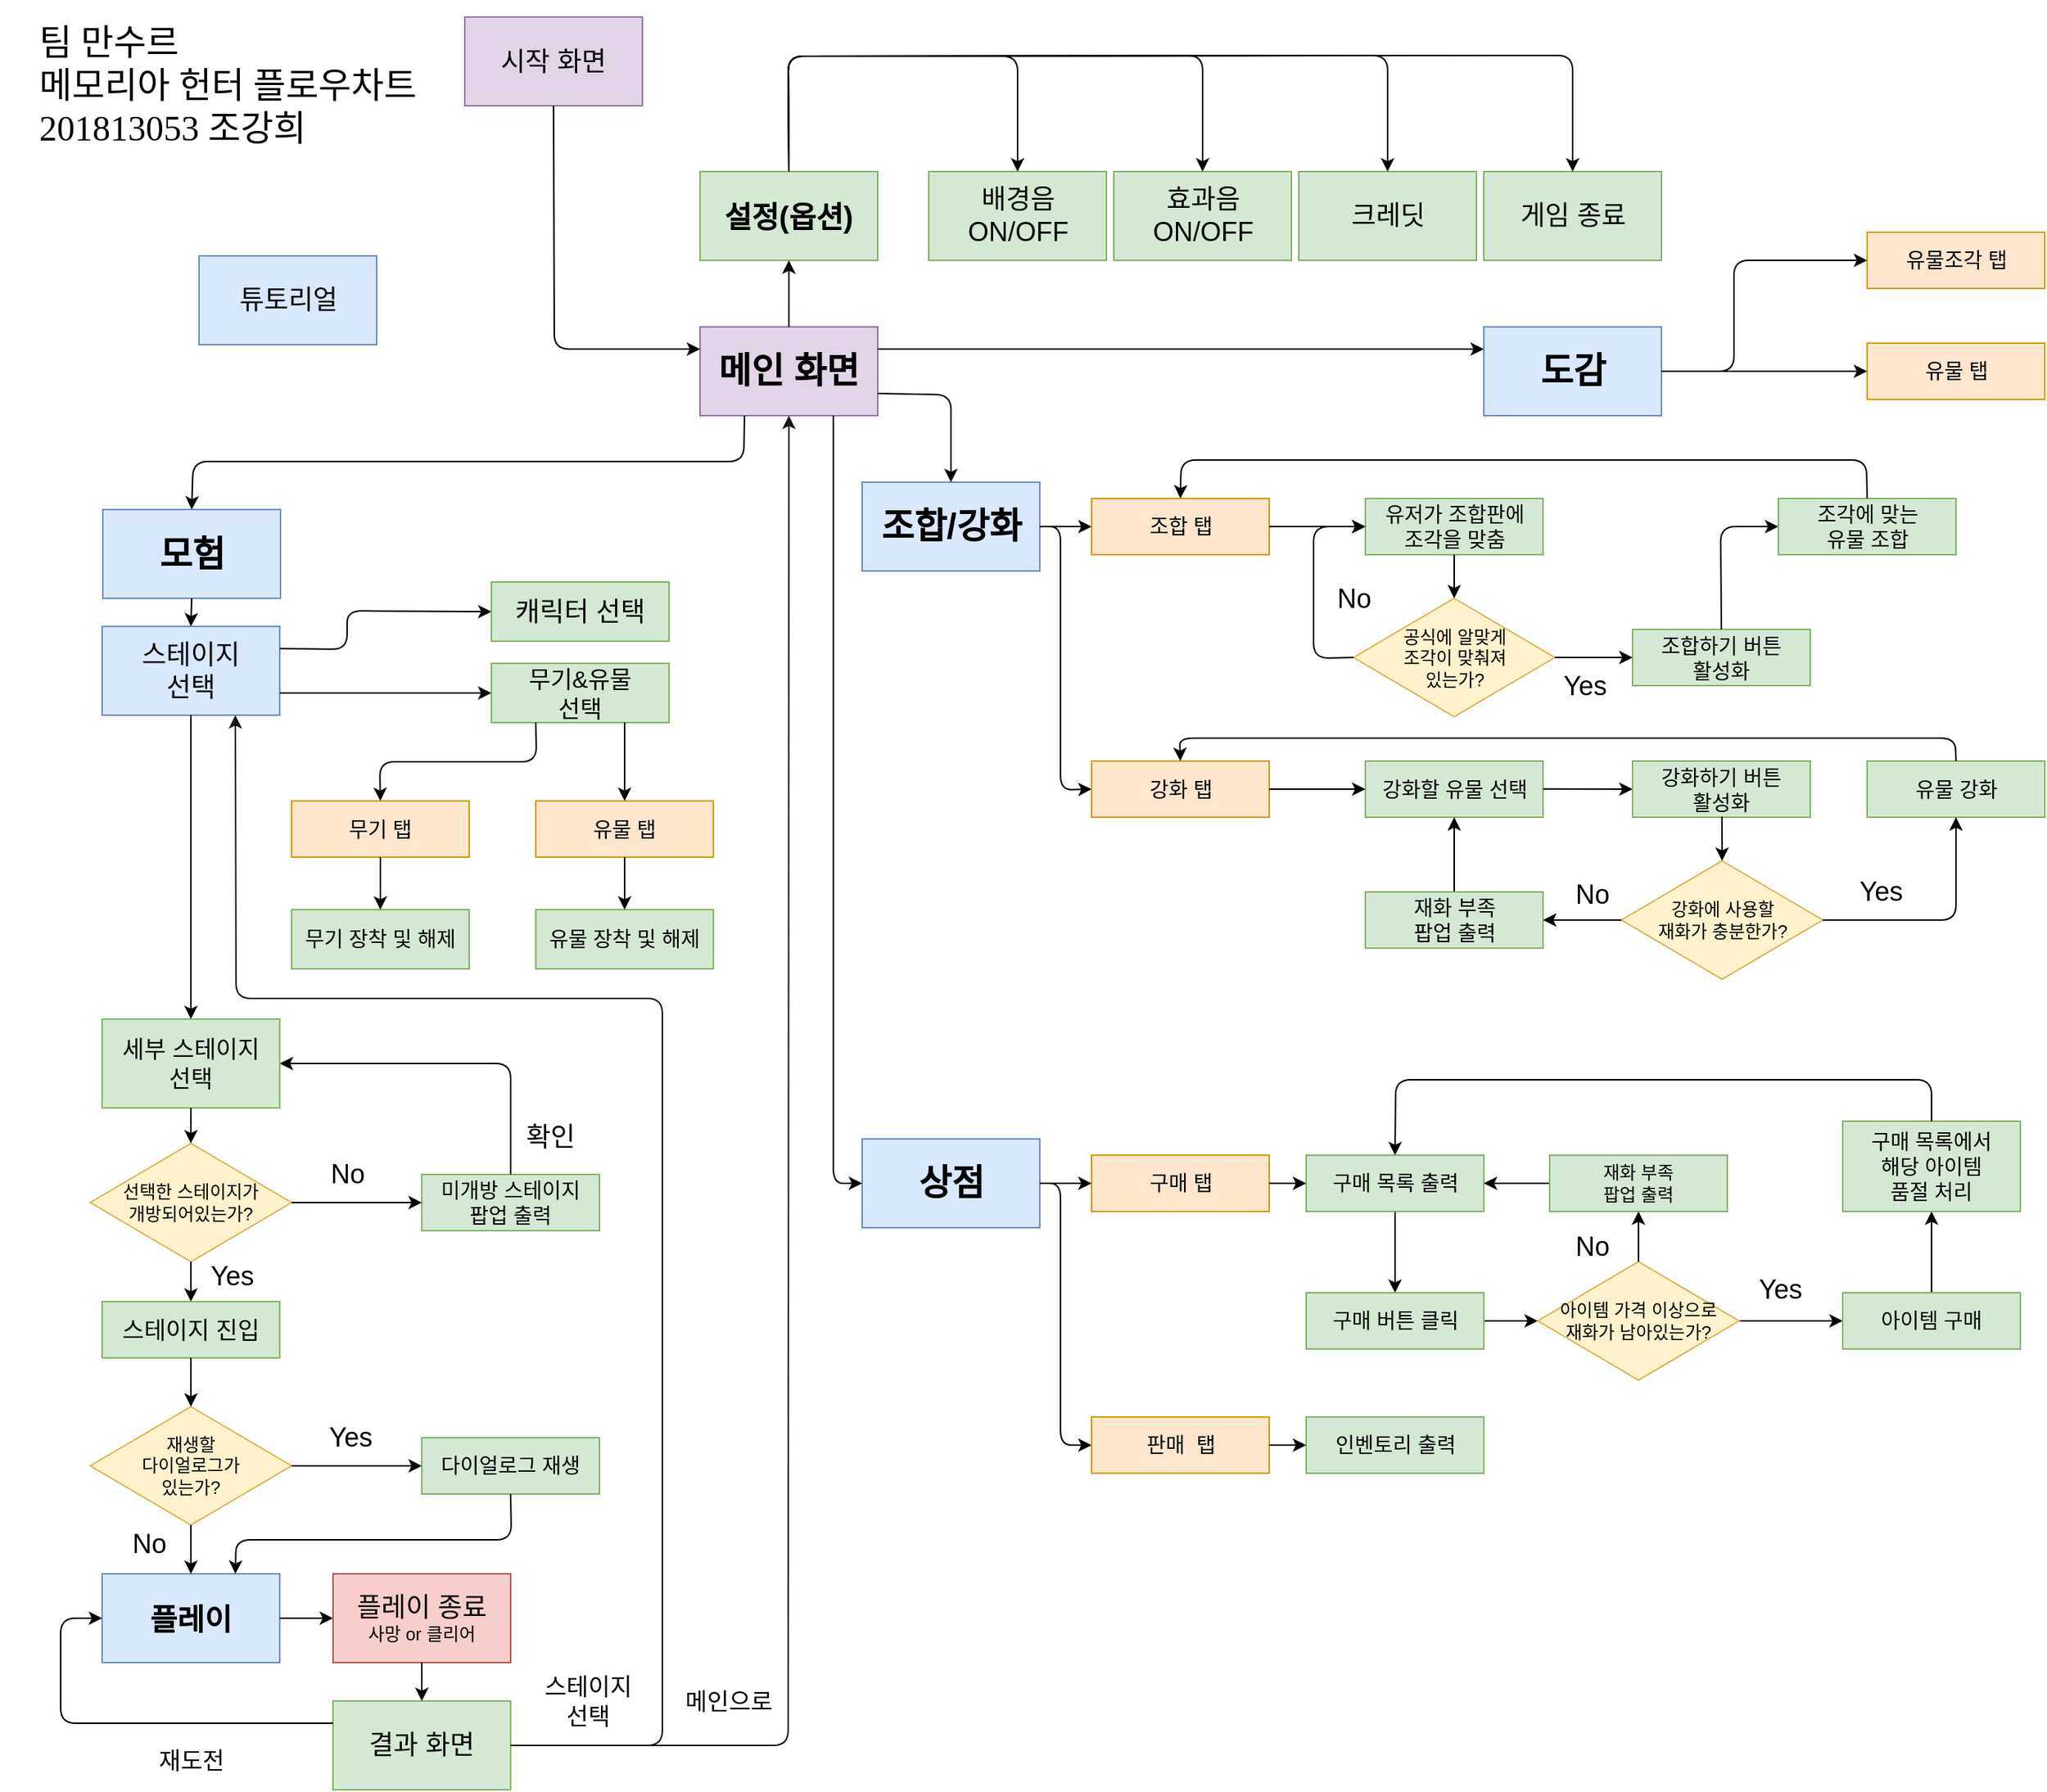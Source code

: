 <mxfile version="10.8.0" type="github"><diagram name="Page-1" id="edf60f1a-56cd-e834-aa8a-f176f3a09ee4"><mxGraphModel dx="2389" dy="1851" grid="0" gridSize="10" guides="1" tooltips="1" connect="1" arrows="1" fold="1" page="1" pageScale="1" pageWidth="1500" pageHeight="1300" background="#ffffff" math="0" shadow="0"><root><mxCell id="0"/><mxCell id="1" parent="0"/><mxCell id="Gc9QhGea8NeeS_bH-8tl-3" value="&lt;font&gt;&lt;b&gt;&lt;font&gt;&lt;font&gt;&lt;font&gt;&lt;font&gt;&lt;font style=&quot;font-size: 24px&quot;&gt;모험&lt;/font&gt;&lt;/font&gt;&lt;/font&gt;&lt;/font&gt;&lt;/font&gt;&lt;/b&gt;&lt;br&gt;&lt;/font&gt;" style="rounded=0;whiteSpace=wrap;html=1;fillColor=#dae8fc;strokeColor=#6c8ebf;" parent="1" vertex="1"><mxGeometry x="100.5" y="372.5" width="120" height="60" as="geometry"/></mxCell><mxCell id="-a4ElGShlZKuBSlE3AAH-1" value="&lt;font style=&quot;font-size: 18px&quot;&gt;시작 화면&lt;/font&gt;" style="rounded=0;whiteSpace=wrap;html=1;fillColor=#e1d5e7;strokeColor=#9673a6;" parent="1" vertex="1"><mxGeometry x="345" y="39.5" width="120" height="60" as="geometry"/></mxCell><mxCell id="-a4ElGShlZKuBSlE3AAH-12" value="&lt;font style=&quot;font-size: 18px&quot;&gt;튜토리얼&lt;/font&gt;" style="rounded=0;whiteSpace=wrap;html=1;fillColor=#dae8fc;strokeColor=#6c8ebf;" parent="1" vertex="1"><mxGeometry x="165.5" y="201" width="120" height="60" as="geometry"/></mxCell><mxCell id="-a4ElGShlZKuBSlE3AAH-18" value="&lt;font style=&quot;font-size: 24px&quot;&gt;&lt;b&gt;메인 화면&lt;/b&gt;&lt;/font&gt;" style="rounded=0;whiteSpace=wrap;html=1;fillColor=#e1d5e7;strokeColor=#9673a6;" parent="1" vertex="1"><mxGeometry x="504" y="249" width="120" height="60" as="geometry"/></mxCell><mxCell id="-a4ElGShlZKuBSlE3AAH-19" value="" style="endArrow=classic;html=1;exitX=0.5;exitY=1;exitDx=0;exitDy=0;entryX=0;entryY=0.25;entryDx=0;entryDy=0;" parent="1" source="-a4ElGShlZKuBSlE3AAH-1" edge="1" target="-a4ElGShlZKuBSlE3AAH-18"><mxGeometry width="50" height="50" relative="1" as="geometry"><mxPoint x="405.333" y="457.667" as="sourcePoint"/><mxPoint x="504" y="572.5" as="targetPoint"/><Array as="points"><mxPoint x="405.5" y="264"/></Array></mxGeometry></mxCell><mxCell id="-a4ElGShlZKuBSlE3AAH-28" value="&lt;font size=&quot;1&quot;&gt;&lt;b style=&quot;font-size: 24px&quot;&gt;상점&lt;/b&gt;&lt;/font&gt;" style="rounded=0;whiteSpace=wrap;html=1;fillColor=#dae8fc;strokeColor=#6c8ebf;" parent="1" vertex="1"><mxGeometry x="613.5" y="798" width="120" height="60" as="geometry"/></mxCell><mxCell id="-a4ElGShlZKuBSlE3AAH-34" value="&lt;font&gt;&lt;font style=&quot;font-size: 24px&quot;&gt;&lt;b&gt;도감&lt;/b&gt;&lt;/font&gt;&lt;/font&gt;" style="rounded=0;whiteSpace=wrap;html=1;fillColor=#dae8fc;strokeColor=#6c8ebf;" parent="1" vertex="1"><mxGeometry x="1033.5" y="249" width="120" height="60" as="geometry"/></mxCell><mxCell id="-a4ElGShlZKuBSlE3AAH-36" value="&lt;font&gt;&lt;font style=&quot;font-size: 24px&quot;&gt;&lt;b&gt;조합/강화&lt;/b&gt;&lt;/font&gt;&lt;/font&gt;" style="rounded=0;whiteSpace=wrap;html=1;fillColor=#dae8fc;strokeColor=#6c8ebf;" parent="1" vertex="1"><mxGeometry x="613.5" y="354" width="120" height="60" as="geometry"/></mxCell><mxCell id="-a4ElGShlZKuBSlE3AAH-44" value="&lt;font size=&quot;1&quot;&gt;&lt;b style=&quot;font-size: 20px&quot;&gt;설정(옵션)&lt;/b&gt;&lt;/font&gt;" style="rounded=0;whiteSpace=wrap;html=1;fillColor=#d5e8d4;strokeColor=#82b366;" parent="1" vertex="1"><mxGeometry x="504.0" y="144" width="120" height="60" as="geometry"/></mxCell><mxCell id="-a4ElGShlZKuBSlE3AAH-51" value="&lt;font style=&quot;font-size: 18px&quot;&gt;스테이지&lt;br&gt;선택&lt;/font&gt;&lt;br&gt;" style="rounded=0;whiteSpace=wrap;html=1;fillColor=#dae8fc;strokeColor=#6c8ebf;" parent="1" vertex="1"><mxGeometry x="100" y="451.5" width="120" height="60" as="geometry"/></mxCell><mxCell id="-a4ElGShlZKuBSlE3AAH-62" value="&lt;font style=&quot;font-size: 20px&quot;&gt;&lt;b&gt;플레이&lt;/b&gt;&lt;/font&gt;&lt;br&gt;" style="rounded=0;whiteSpace=wrap;html=1;fillColor=#dae8fc;strokeColor=#6c8ebf;" parent="1" vertex="1"><mxGeometry x="100" y="1092" width="120" height="60" as="geometry"/></mxCell><mxCell id="-a4ElGShlZKuBSlE3AAH-63" value="" style="endArrow=classic;html=1;entryX=0.5;entryY=0;entryDx=0;entryDy=0;exitX=0.5;exitY=1;exitDx=0;exitDy=0;" parent="1" source="-a4ElGShlZKuBSlE3AAH-51" target="Gc9QhGea8NeeS_bH-8tl-43" edge="1"><mxGeometry width="50" height="50" relative="1" as="geometry"><mxPoint x="198" y="542.5" as="sourcePoint"/><mxPoint x="193" y="529.5" as="targetPoint"/></mxGeometry></mxCell><mxCell id="-a4ElGShlZKuBSlE3AAH-65" value="" style="endArrow=classic;html=1;exitX=1;exitY=0.5;exitDx=0;exitDy=0;entryX=0;entryY=0.5;entryDx=0;entryDy=0;" parent="1" source="-a4ElGShlZKuBSlE3AAH-62" target="Gc9QhGea8NeeS_bH-8tl-51" edge="1"><mxGeometry width="50" height="50" relative="1" as="geometry"><mxPoint x="194" y="1180.5" as="sourcePoint"/><mxPoint x="160" y="1196.5" as="targetPoint"/></mxGeometry></mxCell><mxCell id="Gc9QhGea8NeeS_bH-8tl-4" value="" style="endArrow=classic;html=1;exitX=0.25;exitY=1;exitDx=0;exitDy=0;entryX=0.5;entryY=0;entryDx=0;entryDy=0;" parent="1" source="-a4ElGShlZKuBSlE3AAH-18" target="Gc9QhGea8NeeS_bH-8tl-3" edge="1"><mxGeometry width="50" height="50" relative="1" as="geometry"><mxPoint x="728" y="649" as="sourcePoint"/><mxPoint x="778" y="599" as="targetPoint"/><Array as="points"><mxPoint x="533.5" y="340"/><mxPoint x="161.5" y="340"/></Array></mxGeometry></mxCell><mxCell id="Gc9QhGea8NeeS_bH-8tl-23" value="&lt;font style=&quot;font-size: 18px&quot;&gt;캐릭터 선택&lt;/font&gt;" style="rounded=0;whiteSpace=wrap;html=1;fillColor=#d5e8d4;strokeColor=#82b366;" parent="1" vertex="1"><mxGeometry x="363" y="421.5" width="120" height="40" as="geometry"/></mxCell><mxCell id="Gc9QhGea8NeeS_bH-8tl-33" value="&lt;font style=&quot;font-size: 16px&quot;&gt;무기&amp;amp;유물&lt;br&gt;선택&lt;br&gt;&lt;/font&gt;" style="rounded=0;whiteSpace=wrap;html=1;fillColor=#d5e8d4;strokeColor=#82b366;" parent="1" vertex="1"><mxGeometry x="363" y="476.5" width="120" height="40" as="geometry"/></mxCell><mxCell id="Gc9QhGea8NeeS_bH-8tl-35" value="&lt;font style=&quot;font-size: 12px&quot;&gt;선택한 스테이지가&lt;br&gt;개방되어있는가?&lt;/font&gt;&lt;br&gt;" style="rhombus;whiteSpace=wrap;html=1;fillColor=#fff2cc;strokeColor=#d6b656;" parent="1" vertex="1"><mxGeometry x="92" y="801" width="136" height="80" as="geometry"/></mxCell><mxCell id="Gc9QhGea8NeeS_bH-8tl-36" value="" style="endArrow=classic;html=1;exitX=0.5;exitY=1;exitDx=0;exitDy=0;entryX=0.5;entryY=0;entryDx=0;entryDy=0;" parent="1" source="Gc9QhGea8NeeS_bH-8tl-35" target="Mf9rC9_iUWpe452sNXT9-99" edge="1"><mxGeometry width="50" height="50" relative="1" as="geometry"><mxPoint x="159.941" y="933.294" as="sourcePoint"/><mxPoint x="160.5" y="927" as="targetPoint"/></mxGeometry></mxCell><mxCell id="Gc9QhGea8NeeS_bH-8tl-40" value="&lt;font style=&quot;font-size: 14px&quot;&gt;미개방 스테이지&lt;br&gt;팝업 출력&lt;/font&gt;&lt;br&gt;" style="rounded=0;whiteSpace=wrap;html=1;fillColor=#d5e8d4;strokeColor=#82b366;" parent="1" vertex="1"><mxGeometry x="316" y="822" width="120" height="38" as="geometry"/></mxCell><mxCell id="Gc9QhGea8NeeS_bH-8tl-41" value="" style="endArrow=classic;html=1;exitX=1;exitY=0.5;exitDx=0;exitDy=0;entryX=0;entryY=0.5;entryDx=0;entryDy=0;" parent="1" source="Gc9QhGea8NeeS_bH-8tl-35" target="Gc9QhGea8NeeS_bH-8tl-40" edge="1"><mxGeometry width="50" height="50" relative="1" as="geometry"><mxPoint x="228.176" y="875.294" as="sourcePoint"/><mxPoint x="299" y="787" as="targetPoint"/></mxGeometry></mxCell><mxCell id="Gc9QhGea8NeeS_bH-8tl-42" value="" style="endArrow=classic;html=1;exitX=0.5;exitY=0;exitDx=0;exitDy=0;entryX=1;entryY=0.5;entryDx=0;entryDy=0;fillColor=#f5f5f5;strokeColor=#030303;" parent="1" source="Gc9QhGea8NeeS_bH-8tl-40" target="Gc9QhGea8NeeS_bH-8tl-43" edge="1"><mxGeometry width="50" height="50" relative="1" as="geometry"><mxPoint x="238" y="783.5" as="sourcePoint"/><mxPoint x="219.941" y="780.529" as="targetPoint"/><Array as="points"><mxPoint x="376" y="747"/></Array></mxGeometry></mxCell><mxCell id="Gc9QhGea8NeeS_bH-8tl-43" value="&lt;font style=&quot;font-size: 16px&quot;&gt;세부 스테이지&lt;br&gt;선택&lt;/font&gt;&lt;br&gt;" style="rounded=0;whiteSpace=wrap;html=1;fillColor=#d5e8d4;strokeColor=#82b366;" parent="1" vertex="1"><mxGeometry x="100" y="717" width="120" height="60" as="geometry"/></mxCell><mxCell id="Gc9QhGea8NeeS_bH-8tl-44" value="" style="endArrow=classic;html=1;exitX=0.5;exitY=1;exitDx=0;exitDy=0;entryX=0.5;entryY=0;entryDx=0;entryDy=0;" parent="1" source="Gc9QhGea8NeeS_bH-8tl-43" target="Gc9QhGea8NeeS_bH-8tl-35" edge="1"><mxGeometry width="50" height="50" relative="1" as="geometry"><mxPoint x="-313" y="1202.5" as="sourcePoint"/><mxPoint x="-263" y="1152.5" as="targetPoint"/></mxGeometry></mxCell><mxCell id="Gc9QhGea8NeeS_bH-8tl-51" value="&lt;span style=&quot;font-size: 18px&quot;&gt;플레이 종료&lt;br&gt;&lt;/span&gt;사망 or 클리어&lt;br&gt;" style="rounded=0;whiteSpace=wrap;html=1;fillColor=#f8cecc;strokeColor=#b85450;" parent="1" vertex="1"><mxGeometry x="256" y="1092" width="120" height="60" as="geometry"/></mxCell><mxCell id="Gc9QhGea8NeeS_bH-8tl-52" value="&lt;span style=&quot;font-size: 18px&quot;&gt;결과 화면&lt;/span&gt;&lt;br&gt;" style="rounded=0;whiteSpace=wrap;html=1;fillColor=#d5e8d4;strokeColor=#82b366;" parent="1" vertex="1"><mxGeometry x="256" y="1178" width="120" height="60" as="geometry"/></mxCell><mxCell id="Gc9QhGea8NeeS_bH-8tl-53" value="" style="endArrow=classic;html=1;exitX=0.5;exitY=1;exitDx=0;exitDy=0;entryX=0.5;entryY=0;entryDx=0;entryDy=0;" parent="1" source="Gc9QhGea8NeeS_bH-8tl-51" target="Gc9QhGea8NeeS_bH-8tl-52" edge="1"><mxGeometry width="50" height="50" relative="1" as="geometry"><mxPoint x="169.588" y="1162.559" as="sourcePoint"/><mxPoint x="316.412" y="1191.765" as="targetPoint"/></mxGeometry></mxCell><mxCell id="Gc9QhGea8NeeS_bH-8tl-56" value="&lt;font style=&quot;font-size: 18px&quot;&gt;Yes&lt;/font&gt;" style="text;html=1;strokeColor=none;fillColor=none;align=center;verticalAlign=middle;whiteSpace=wrap;rounded=0;" parent="1" vertex="1"><mxGeometry x="168" y="881" width="40" height="20" as="geometry"/></mxCell><mxCell id="Gc9QhGea8NeeS_bH-8tl-57" value="&lt;font style=&quot;font-size: 18px&quot;&gt;No&lt;/font&gt;" style="text;html=1;strokeColor=none;fillColor=none;align=center;verticalAlign=middle;whiteSpace=wrap;rounded=0;" parent="1" vertex="1"><mxGeometry x="245.5" y="812" width="40" height="20" as="geometry"/></mxCell><mxCell id="Gc9QhGea8NeeS_bH-8tl-60" value="" style="endArrow=classic;html=1;fillColor=#f5f5f5;strokeColor=#171717;entryX=0.75;entryY=1;entryDx=0;entryDy=0;exitX=1;exitY=0.5;exitDx=0;exitDy=0;" parent="1" source="Gc9QhGea8NeeS_bH-8tl-52" target="-a4ElGShlZKuBSlE3AAH-51" edge="1"><mxGeometry width="50" height="50" relative="1" as="geometry"><mxPoint x="376.412" y="912.676" as="sourcePoint"/><mxPoint x="219.941" y="530.794" as="targetPoint"/><Array as="points"><mxPoint x="478.5" y="1208"/><mxPoint x="478.5" y="703"/><mxPoint x="190.5" y="703"/></Array></mxGeometry></mxCell><mxCell id="0eJw1t6BtxMIDn6Ip-QV-18" value="&lt;font&gt;&lt;font style=&quot;font-size: 16px&quot;&gt;스테이지&lt;br&gt;선택&lt;br&gt;&lt;/font&gt;&lt;/font&gt;" style="text;html=1;strokeColor=none;fillColor=none;align=center;verticalAlign=middle;whiteSpace=wrap;rounded=0;" parent="1" vertex="1"><mxGeometry x="394.5" y="1168" width="67" height="20" as="geometry"/></mxCell><mxCell id="0eJw1t6BtxMIDn6Ip-QV-19" value="" style="endArrow=classic;html=1;entryX=0;entryY=0.5;entryDx=0;entryDy=0;exitX=0;exitY=0.25;exitDx=0;exitDy=0;fillColor=#f5f5f5;strokeColor=#000000;" parent="1" source="Gc9QhGea8NeeS_bH-8tl-52" target="-a4ElGShlZKuBSlE3AAH-62" edge="1"><mxGeometry width="50" height="50" relative="1" as="geometry"><mxPoint x="256.412" y="1207.059" as="sourcePoint"/><mxPoint x="-90.059" y="792.353" as="targetPoint"/><Array as="points"><mxPoint x="72" y="1193"/><mxPoint x="72" y="1122"/></Array></mxGeometry></mxCell><mxCell id="0eJw1t6BtxMIDn6Ip-QV-24" value="" style="endArrow=classic;html=1;exitX=0.5;exitY=1;exitDx=0;exitDy=0;entryX=0.5;entryY=0;entryDx=0;entryDy=0;" parent="1" source="Gc9QhGea8NeeS_bH-8tl-3" target="-a4ElGShlZKuBSlE3AAH-51" edge="1"><mxGeometry width="50" height="50" relative="1" as="geometry"><mxPoint x="-267.5" y="1223" as="sourcePoint"/><mxPoint x="169.5" y="474" as="targetPoint"/><Array as="points"/></mxGeometry></mxCell><mxCell id="0eJw1t6BtxMIDn6Ip-QV-27" value="&lt;font&gt;&lt;font style=&quot;font-size: 16px&quot;&gt;재도전&lt;br&gt;&lt;/font&gt;&lt;/font&gt;" style="text;html=1;strokeColor=none;fillColor=none;align=center;verticalAlign=middle;whiteSpace=wrap;rounded=0;" parent="1" vertex="1"><mxGeometry x="127" y="1208" width="67" height="20" as="geometry"/></mxCell><mxCell id="0eJw1t6BtxMIDn6Ip-QV-28" value="&lt;font&gt;&lt;font style=&quot;font-size: 16px&quot;&gt;메인으로&lt;br&gt;&lt;/font&gt;&lt;/font&gt;" style="text;html=1;strokeColor=none;fillColor=none;align=center;verticalAlign=middle;whiteSpace=wrap;rounded=0;" parent="1" vertex="1"><mxGeometry x="489.5" y="1168" width="67" height="20" as="geometry"/></mxCell><mxCell id="0eJw1t6BtxMIDn6Ip-QV-29" value="&lt;span style=&quot;font-size: 18px&quot;&gt;확인&lt;/span&gt;" style="text;html=1;strokeColor=none;fillColor=none;align=center;verticalAlign=middle;whiteSpace=wrap;rounded=0;" parent="1" vertex="1"><mxGeometry x="383" y="787" width="40" height="20" as="geometry"/></mxCell><mxCell id="4X-4JQnz8Bo00mOdNrgC-11" value="&lt;div style=&quot;text-align: left ; font-size: 24px&quot;&gt;&lt;span&gt;&lt;font style=&quot;font-size: 24px&quot; face=&quot;Verdana&quot;&gt;팀 만수르&lt;/font&gt;&lt;/span&gt;&lt;/div&gt;&lt;div style=&quot;text-align: left ; font-size: 24px&quot;&gt;&lt;span&gt;&lt;font style=&quot;font-size: 24px&quot; face=&quot;Verdana&quot;&gt;메모리아 헌터 플로우차트&lt;/font&gt;&lt;/span&gt;&lt;/div&gt;&lt;div style=&quot;text-align: left ; font-size: 24px&quot;&gt;&lt;span&gt;&lt;font style=&quot;font-size: 24px&quot; face=&quot;Verdana&quot;&gt;201813053 조강희&lt;/font&gt;&lt;/span&gt;&lt;/div&gt;" style="text;html=1;strokeColor=none;fillColor=none;align=center;verticalAlign=middle;whiteSpace=wrap;rounded=0;" parent="1" vertex="1"><mxGeometry x="31.5" y="28" width="306" height="116" as="geometry"/></mxCell><mxCell id="Mf9rC9_iUWpe452sNXT9-5" value="" style="endArrow=classic;html=1;exitX=1;exitY=0.25;exitDx=0;exitDy=0;entryX=0;entryY=0.5;entryDx=0;entryDy=0;" edge="1" parent="1" source="-a4ElGShlZKuBSlE3AAH-51" target="Gc9QhGea8NeeS_bH-8tl-23"><mxGeometry width="50" height="50" relative="1" as="geometry"><mxPoint x="220.167" y="471.333" as="sourcePoint"/><mxPoint x="312.5" y="459" as="targetPoint"/><Array as="points"><mxPoint x="265.5" y="467"/><mxPoint x="265.5" y="441"/></Array></mxGeometry></mxCell><mxCell id="Mf9rC9_iUWpe452sNXT9-6" value="" style="endArrow=classic;html=1;exitX=1;exitY=0.75;exitDx=0;exitDy=0;entryX=0;entryY=0.5;entryDx=0;entryDy=0;" edge="1" parent="1" source="-a4ElGShlZKuBSlE3AAH-51" target="Gc9QhGea8NeeS_bH-8tl-33"><mxGeometry width="50" height="50" relative="1" as="geometry"><mxPoint x="220.167" y="501.333" as="sourcePoint"/><mxPoint x="392.833" y="396.333" as="targetPoint"/></mxGeometry></mxCell><mxCell id="Mf9rC9_iUWpe452sNXT9-9" value="" style="endArrow=classic;html=1;fillColor=#f5f5f5;strokeColor=#171717;entryX=0.5;entryY=1;entryDx=0;entryDy=0;exitX=1;exitY=0.5;exitDx=0;exitDy=0;" edge="1" parent="1" source="Gc9QhGea8NeeS_bH-8tl-52" target="-a4ElGShlZKuBSlE3AAH-18"><mxGeometry width="50" height="50" relative="1" as="geometry"><mxPoint x="383.5" y="1200" as="sourcePoint"/><mxPoint x="200.5" y="521" as="targetPoint"/><Array as="points"><mxPoint x="563.5" y="1208"/></Array></mxGeometry></mxCell><mxCell id="Mf9rC9_iUWpe452sNXT9-10" value="&lt;font style=&quot;font-size: 14px&quot;&gt;무기 탭&lt;/font&gt;" style="rounded=0;whiteSpace=wrap;html=1;fillColor=#ffe6cc;strokeColor=#d79b00;" vertex="1" parent="1"><mxGeometry x="228" y="569.5" width="120" height="38" as="geometry"/></mxCell><mxCell id="Mf9rC9_iUWpe452sNXT9-11" value="&lt;font style=&quot;font-size: 14px&quot;&gt;유물 탭&lt;/font&gt;&lt;br&gt;" style="rounded=0;whiteSpace=wrap;html=1;fillColor=#ffe6cc;strokeColor=#d79b00;" vertex="1" parent="1"><mxGeometry x="393" y="569.5" width="120" height="38" as="geometry"/></mxCell><mxCell id="Mf9rC9_iUWpe452sNXT9-12" value="" style="endArrow=classic;html=1;strokeColor=#000000;exitX=0.75;exitY=1;exitDx=0;exitDy=0;entryX=0.5;entryY=0;entryDx=0;entryDy=0;" edge="1" parent="1" source="Gc9QhGea8NeeS_bH-8tl-33" target="Mf9rC9_iUWpe452sNXT9-11"><mxGeometry width="50" height="50" relative="1" as="geometry"><mxPoint x="457.259" y="516.172" as="sourcePoint"/><mxPoint x="351.5" y="684" as="targetPoint"/></mxGeometry></mxCell><mxCell id="Mf9rC9_iUWpe452sNXT9-13" value="" style="endArrow=classic;html=1;strokeColor=#000000;exitX=0.25;exitY=1;exitDx=0;exitDy=0;entryX=0.5;entryY=0;entryDx=0;entryDy=0;" edge="1" parent="1" source="Gc9QhGea8NeeS_bH-8tl-33" target="Mf9rC9_iUWpe452sNXT9-10"><mxGeometry width="50" height="50" relative="1" as="geometry"><mxPoint x="343.5" y="600" as="sourcePoint"/><mxPoint x="393.5" y="550" as="targetPoint"/><Array as="points"><mxPoint x="393.5" y="543"/><mxPoint x="287.5" y="543"/></Array></mxGeometry></mxCell><mxCell id="Mf9rC9_iUWpe452sNXT9-14" value="&lt;font&gt;&lt;font style=&quot;font-size: 14px&quot;&gt;무기 장착 및 해제&lt;/font&gt;&lt;/font&gt;" style="rounded=0;whiteSpace=wrap;html=1;fillColor=#d5e8d4;strokeColor=#82b366;" vertex="1" parent="1"><mxGeometry x="228" y="643" width="120" height="40" as="geometry"/></mxCell><mxCell id="Mf9rC9_iUWpe452sNXT9-15" value="" style="endArrow=classic;html=1;strokeColor=#000000;exitX=0.5;exitY=1;exitDx=0;exitDy=0;entryX=0.5;entryY=0;entryDx=0;entryDy=0;" edge="1" parent="1" source="Mf9rC9_iUWpe452sNXT9-10" target="Mf9rC9_iUWpe452sNXT9-14"><mxGeometry width="50" height="50" relative="1" as="geometry"><mxPoint x="337.5" y="706" as="sourcePoint"/><mxPoint x="387.5" y="656" as="targetPoint"/></mxGeometry></mxCell><mxCell id="Mf9rC9_iUWpe452sNXT9-17" value="&lt;font&gt;&lt;font style=&quot;font-size: 14px&quot;&gt;유물 장착 및 해제&lt;/font&gt;&lt;/font&gt;" style="rounded=0;whiteSpace=wrap;html=1;fillColor=#d5e8d4;strokeColor=#82b366;" vertex="1" parent="1"><mxGeometry x="393" y="643" width="120" height="40" as="geometry"/></mxCell><mxCell id="Mf9rC9_iUWpe452sNXT9-18" value="" style="endArrow=classic;html=1;strokeColor=#000000;exitX=0.5;exitY=1;exitDx=0;exitDy=0;entryX=0.5;entryY=0;entryDx=0;entryDy=0;" edge="1" parent="1" target="Mf9rC9_iUWpe452sNXT9-17" source="Mf9rC9_iUWpe452sNXT9-11"><mxGeometry width="50" height="50" relative="1" as="geometry"><mxPoint x="452.741" y="607.207" as="sourcePoint"/><mxPoint x="552.5" y="656" as="targetPoint"/></mxGeometry></mxCell><mxCell id="Mf9rC9_iUWpe452sNXT9-19" value="" style="endArrow=classic;html=1;strokeColor=#000000;exitX=0.5;exitY=0;exitDx=0;exitDy=0;entryX=0.5;entryY=1;entryDx=0;entryDy=0;" edge="1" parent="1" source="-a4ElGShlZKuBSlE3AAH-18" target="-a4ElGShlZKuBSlE3AAH-44"><mxGeometry width="50" height="50" relative="1" as="geometry"><mxPoint x="752.5" y="356" as="sourcePoint"/><mxPoint x="802.5" y="306" as="targetPoint"/></mxGeometry></mxCell><mxCell id="Mf9rC9_iUWpe452sNXT9-21" value="&lt;span style=&quot;font-size: 18px&quot;&gt;배경음&lt;br&gt;ON/OFF&lt;br&gt;&lt;/span&gt;" style="rounded=0;whiteSpace=wrap;html=1;fillColor=#d5e8d4;strokeColor=#82b366;" vertex="1" parent="1"><mxGeometry x="658.5" y="144" width="120" height="60" as="geometry"/></mxCell><mxCell id="Mf9rC9_iUWpe452sNXT9-22" value="&lt;span style=&quot;font-size: 18px&quot;&gt;효과음&lt;br&gt;ON/OFF&lt;br&gt;&lt;/span&gt;" style="rounded=0;whiteSpace=wrap;html=1;fillColor=#d5e8d4;strokeColor=#82b366;" vertex="1" parent="1"><mxGeometry x="783.5" y="144" width="120" height="60" as="geometry"/></mxCell><mxCell id="Mf9rC9_iUWpe452sNXT9-23" value="&lt;span style=&quot;font-size: 18px&quot;&gt;크레딧&lt;/span&gt;" style="rounded=0;whiteSpace=wrap;html=1;fillColor=#d5e8d4;strokeColor=#82b366;" vertex="1" parent="1"><mxGeometry x="908.5" y="144" width="120" height="60" as="geometry"/></mxCell><mxCell id="Mf9rC9_iUWpe452sNXT9-24" value="&lt;span style=&quot;font-size: 18px&quot;&gt;게임 종료&lt;/span&gt;" style="rounded=0;whiteSpace=wrap;html=1;fillColor=#d5e8d4;strokeColor=#82b366;" vertex="1" parent="1"><mxGeometry x="1033.5" y="144" width="120" height="60" as="geometry"/></mxCell><mxCell id="Mf9rC9_iUWpe452sNXT9-25" value="" style="endArrow=classic;html=1;strokeColor=#000000;exitX=0.5;exitY=0;exitDx=0;exitDy=0;entryX=0.5;entryY=0;entryDx=0;entryDy=0;" edge="1" parent="1" source="-a4ElGShlZKuBSlE3AAH-44" target="Mf9rC9_iUWpe452sNXT9-21"><mxGeometry width="50" height="50" relative="1" as="geometry"><mxPoint x="597.5" y="122" as="sourcePoint"/><mxPoint x="647.5" y="72" as="targetPoint"/><Array as="points"><mxPoint x="563.5" y="66"/><mxPoint x="718.5" y="66"/></Array></mxGeometry></mxCell><mxCell id="Mf9rC9_iUWpe452sNXT9-26" value="" style="endArrow=classic;html=1;strokeColor=#000000;exitX=0.5;exitY=0;exitDx=0;exitDy=0;entryX=0.5;entryY=0;entryDx=0;entryDy=0;" edge="1" parent="1" source="-a4ElGShlZKuBSlE3AAH-44" target="Mf9rC9_iUWpe452sNXT9-22"><mxGeometry width="50" height="50" relative="1" as="geometry"><mxPoint x="688.667" y="143.833" as="sourcePoint"/><mxPoint x="876.5" y="128" as="targetPoint"/><Array as="points"><mxPoint x="563.5" y="66"/><mxPoint x="843.5" y="65.5"/></Array></mxGeometry></mxCell><mxCell id="Mf9rC9_iUWpe452sNXT9-27" value="" style="endArrow=classic;html=1;strokeColor=#000000;exitX=0.5;exitY=0;exitDx=0;exitDy=0;" edge="1" parent="1" source="-a4ElGShlZKuBSlE3AAH-44" target="Mf9rC9_iUWpe452sNXT9-23"><mxGeometry width="50" height="50" relative="1" as="geometry"><mxPoint x="689.214" y="144.143" as="sourcePoint"/><mxPoint x="968.643" y="144.143" as="targetPoint"/><Array as="points"><mxPoint x="563.5" y="66"/><mxPoint x="968.5" y="65.5"/></Array></mxGeometry></mxCell><mxCell id="Mf9rC9_iUWpe452sNXT9-29" value="&lt;font style=&quot;font-size: 12px&quot;&gt;재생할&lt;br&gt;다이얼로그가&lt;br&gt;있는가?&lt;/font&gt;&lt;br&gt;" style="rhombus;whiteSpace=wrap;html=1;fillColor=#fff2cc;strokeColor=#d6b656;" vertex="1" parent="1"><mxGeometry x="92" y="979" width="136" height="80" as="geometry"/></mxCell><mxCell id="Mf9rC9_iUWpe452sNXT9-33" value="" style="endArrow=classic;html=1;exitX=0.5;exitY=1;exitDx=0;exitDy=0;entryX=0.5;entryY=0;entryDx=0;entryDy=0;" edge="1" parent="1" source="Mf9rC9_iUWpe452sNXT9-29" target="-a4ElGShlZKuBSlE3AAH-62"><mxGeometry width="50" height="50" relative="1" as="geometry"><mxPoint x="170.333" y="907.667" as="sourcePoint"/><mxPoint x="170.333" y="962.667" as="targetPoint"/></mxGeometry></mxCell><mxCell id="Mf9rC9_iUWpe452sNXT9-34" value="&lt;font style=&quot;font-size: 18px&quot;&gt;Yes&lt;/font&gt;" style="text;html=1;strokeColor=none;fillColor=none;align=center;verticalAlign=middle;whiteSpace=wrap;rounded=0;" vertex="1" parent="1"><mxGeometry x="248" y="990" width="40" height="20" as="geometry"/></mxCell><mxCell id="Mf9rC9_iUWpe452sNXT9-35" value="&lt;span style=&quot;font-size: 14px&quot;&gt;다이얼로그 재생&lt;/span&gt;&lt;br&gt;" style="rounded=0;whiteSpace=wrap;html=1;fillColor=#d5e8d4;strokeColor=#82b366;" vertex="1" parent="1"><mxGeometry x="316" y="1000" width="120" height="38" as="geometry"/></mxCell><mxCell id="Mf9rC9_iUWpe452sNXT9-36" value="" style="endArrow=classic;html=1;exitX=1;exitY=0.5;exitDx=0;exitDy=0;entryX=0;entryY=0.5;entryDx=0;entryDy=0;" edge="1" parent="1" target="Mf9rC9_iUWpe452sNXT9-35" source="Mf9rC9_iUWpe452sNXT9-29"><mxGeometry width="50" height="50" relative="1" as="geometry"><mxPoint x="237.833" y="874.667" as="sourcePoint"/><mxPoint x="309" y="821" as="targetPoint"/></mxGeometry></mxCell><mxCell id="Mf9rC9_iUWpe452sNXT9-37" value="&lt;font style=&quot;font-size: 18px&quot;&gt;No&lt;/font&gt;" style="text;html=1;strokeColor=none;fillColor=none;align=center;verticalAlign=middle;whiteSpace=wrap;rounded=0;" vertex="1" parent="1"><mxGeometry x="111.5" y="1062" width="40" height="20" as="geometry"/></mxCell><mxCell id="Mf9rC9_iUWpe452sNXT9-38" value="" style="endArrow=classic;html=1;strokeColor=#000000;exitX=0.5;exitY=1;exitDx=0;exitDy=0;entryX=0.75;entryY=0;entryDx=0;entryDy=0;" edge="1" parent="1" source="Mf9rC9_iUWpe452sNXT9-35" target="-a4ElGShlZKuBSlE3AAH-62"><mxGeometry width="50" height="50" relative="1" as="geometry"><mxPoint x="304.5" y="1099" as="sourcePoint"/><mxPoint x="354.5" y="1049" as="targetPoint"/><Array as="points"><mxPoint x="376.5" y="1069"/><mxPoint x="190.5" y="1069"/></Array></mxGeometry></mxCell><mxCell id="Mf9rC9_iUWpe452sNXT9-39" value="" style="endArrow=classic;html=1;strokeColor=#000000;exitX=0.5;exitY=0;exitDx=0;exitDy=0;" edge="1" parent="1" source="-a4ElGShlZKuBSlE3AAH-44"><mxGeometry width="50" height="50" relative="1" as="geometry"><mxPoint x="688.9" y="144.2" as="sourcePoint"/><mxPoint x="1093.5" y="144" as="targetPoint"/><Array as="points"><mxPoint x="563.5" y="66"/><mxPoint x="1093.5" y="65.5"/></Array></mxGeometry></mxCell><mxCell id="Mf9rC9_iUWpe452sNXT9-40" value="" style="endArrow=classic;html=1;strokeColor=#000000;exitX=1;exitY=0.25;exitDx=0;exitDy=0;entryX=0;entryY=0.25;entryDx=0;entryDy=0;" edge="1" parent="1" source="-a4ElGShlZKuBSlE3AAH-18" target="-a4ElGShlZKuBSlE3AAH-34"><mxGeometry width="50" height="50" relative="1" as="geometry"><mxPoint x="925.5" y="493" as="sourcePoint"/><mxPoint x="975.5" y="443" as="targetPoint"/></mxGeometry></mxCell><mxCell id="Mf9rC9_iUWpe452sNXT9-41" value="" style="endArrow=classic;html=1;strokeColor=#000000;exitX=1;exitY=0.75;exitDx=0;exitDy=0;entryX=0.5;entryY=0;entryDx=0;entryDy=0;" edge="1" parent="1" source="-a4ElGShlZKuBSlE3AAH-18" target="-a4ElGShlZKuBSlE3AAH-36"><mxGeometry width="50" height="50" relative="1" as="geometry"><mxPoint x="733.5" y="573" as="sourcePoint"/><mxPoint x="783.5" y="523" as="targetPoint"/><Array as="points"><mxPoint x="673.5" y="295"/></Array></mxGeometry></mxCell><mxCell id="Mf9rC9_iUWpe452sNXT9-42" value="" style="endArrow=classic;html=1;strokeColor=#000000;exitX=0.75;exitY=1;exitDx=0;exitDy=0;entryX=0;entryY=0.5;entryDx=0;entryDy=0;" edge="1" parent="1" source="-a4ElGShlZKuBSlE3AAH-18" target="-a4ElGShlZKuBSlE3AAH-28"><mxGeometry width="50" height="50" relative="1" as="geometry"><mxPoint x="721.5" y="697" as="sourcePoint"/><mxPoint x="771.5" y="647" as="targetPoint"/><Array as="points"><mxPoint x="594" y="828"/></Array></mxGeometry></mxCell><mxCell id="Mf9rC9_iUWpe452sNXT9-43" value="&lt;font style=&quot;font-size: 14px&quot;&gt;유물 탭&lt;/font&gt;" style="rounded=0;whiteSpace=wrap;html=1;fillColor=#ffe6cc;strokeColor=#d79b00;" vertex="1" parent="1"><mxGeometry x="1292.5" y="260" width="120" height="38" as="geometry"/></mxCell><mxCell id="Mf9rC9_iUWpe452sNXT9-44" value="" style="endArrow=classic;html=1;strokeColor=#000000;exitX=1;exitY=0.5;exitDx=0;exitDy=0;entryX=0;entryY=0.5;entryDx=0;entryDy=0;" edge="1" parent="1" source="-a4ElGShlZKuBSlE3AAH-34" target="Mf9rC9_iUWpe452sNXT9-43"><mxGeometry width="50" height="50" relative="1" as="geometry"><mxPoint x="1330.5" y="315" as="sourcePoint"/><mxPoint x="1380.5" y="265" as="targetPoint"/></mxGeometry></mxCell><mxCell id="Mf9rC9_iUWpe452sNXT9-45" value="&lt;font style=&quot;font-size: 14px&quot;&gt;유물조각 탭&lt;/font&gt;" style="rounded=0;whiteSpace=wrap;html=1;fillColor=#ffe6cc;strokeColor=#d79b00;" vertex="1" parent="1"><mxGeometry x="1292.5" y="185" width="120" height="38" as="geometry"/></mxCell><mxCell id="Mf9rC9_iUWpe452sNXT9-46" value="" style="endArrow=classic;html=1;strokeColor=#000000;entryX=0;entryY=0.5;entryDx=0;entryDy=0;exitX=1;exitY=0.5;exitDx=0;exitDy=0;" edge="1" parent="1" source="-a4ElGShlZKuBSlE3AAH-34" target="Mf9rC9_iUWpe452sNXT9-45"><mxGeometry width="50" height="50" relative="1" as="geometry"><mxPoint x="1182.5" y="296" as="sourcePoint"/><mxPoint x="1232.5" y="246" as="targetPoint"/><Array as="points"><mxPoint x="1202.5" y="279"/><mxPoint x="1202.5" y="204"/></Array></mxGeometry></mxCell><mxCell id="Mf9rC9_iUWpe452sNXT9-47" value="&lt;font style=&quot;font-size: 14px&quot;&gt;강화 탭&lt;/font&gt;" style="rounded=0;whiteSpace=wrap;html=1;fillColor=#ffe6cc;strokeColor=#d79b00;" vertex="1" parent="1"><mxGeometry x="768.5" y="542.5" width="120" height="38" as="geometry"/></mxCell><mxCell id="Mf9rC9_iUWpe452sNXT9-48" value="&lt;font style=&quot;font-size: 14px&quot;&gt;조합 탭&lt;/font&gt;" style="rounded=0;whiteSpace=wrap;html=1;fillColor=#ffe6cc;strokeColor=#d79b00;" vertex="1" parent="1"><mxGeometry x="768.5" y="365" width="120" height="38" as="geometry"/></mxCell><mxCell id="Mf9rC9_iUWpe452sNXT9-49" value="" style="endArrow=classic;html=1;strokeColor=#000000;exitX=1;exitY=0.5;exitDx=0;exitDy=0;entryX=0;entryY=0.5;entryDx=0;entryDy=0;" edge="1" parent="1" source="-a4ElGShlZKuBSlE3AAH-36" target="Mf9rC9_iUWpe452sNXT9-48"><mxGeometry width="50" height="50" relative="1" as="geometry"><mxPoint x="755.5" y="637" as="sourcePoint"/><mxPoint x="805.5" y="587" as="targetPoint"/></mxGeometry></mxCell><mxCell id="Mf9rC9_iUWpe452sNXT9-50" value="" style="endArrow=classic;html=1;strokeColor=#000000;entryX=0;entryY=0.5;entryDx=0;entryDy=0;exitX=1;exitY=0.5;exitDx=0;exitDy=0;" edge="1" parent="1" source="-a4ElGShlZKuBSlE3AAH-36" target="Mf9rC9_iUWpe452sNXT9-47"><mxGeometry width="50" height="50" relative="1" as="geometry"><mxPoint x="729.5" y="553" as="sourcePoint"/><mxPoint x="779.5" y="503" as="targetPoint"/><Array as="points"><mxPoint x="747.5" y="384"/><mxPoint x="747.5" y="562"/></Array></mxGeometry></mxCell><mxCell id="Mf9rC9_iUWpe452sNXT9-51" value="&lt;font style=&quot;font-size: 12px&quot;&gt;공식에 알맞게&lt;br&gt;조각이 맞춰져&lt;br&gt;있는가?&lt;/font&gt;&lt;br&gt;" style="rhombus;whiteSpace=wrap;html=1;fillColor=#fff2cc;strokeColor=#d6b656;" vertex="1" parent="1"><mxGeometry x="945.5" y="432.5" width="136" height="80" as="geometry"/></mxCell><mxCell id="Mf9rC9_iUWpe452sNXT9-52" value="&lt;span style=&quot;font-size: 14px&quot;&gt;유저가 조합판에&lt;br&gt;&lt;/span&gt;&lt;font style=&quot;font-size: 14px&quot;&gt;조각을 맞춤&lt;/font&gt;&lt;br&gt;" style="rounded=0;whiteSpace=wrap;html=1;fillColor=#d5e8d4;strokeColor=#82b366;" vertex="1" parent="1"><mxGeometry x="953.5" y="365" width="120" height="38" as="geometry"/></mxCell><mxCell id="Mf9rC9_iUWpe452sNXT9-53" value="&lt;span style=&quot;font-size: 14px&quot;&gt;강화할 유물 선택&lt;/span&gt;&lt;br&gt;" style="rounded=0;whiteSpace=wrap;html=1;fillColor=#d5e8d4;strokeColor=#82b366;" vertex="1" parent="1"><mxGeometry x="953.5" y="542.5" width="120" height="38" as="geometry"/></mxCell><mxCell id="Mf9rC9_iUWpe452sNXT9-54" value="" style="endArrow=classic;html=1;strokeColor=#000000;exitX=1;exitY=0.5;exitDx=0;exitDy=0;entryX=0;entryY=0.5;entryDx=0;entryDy=0;" edge="1" parent="1" source="Mf9rC9_iUWpe452sNXT9-48" target="Mf9rC9_iUWpe452sNXT9-52"><mxGeometry width="50" height="50" relative="1" as="geometry"><mxPoint x="903.5" y="555" as="sourcePoint"/><mxPoint x="953.5" y="505" as="targetPoint"/></mxGeometry></mxCell><mxCell id="Mf9rC9_iUWpe452sNXT9-55" value="" style="endArrow=classic;html=1;strokeColor=#000000;entryX=0;entryY=0.5;entryDx=0;entryDy=0;exitX=1;exitY=0.5;exitDx=0;exitDy=0;" edge="1" parent="1" source="Mf9rC9_iUWpe452sNXT9-47" target="Mf9rC9_iUWpe452sNXT9-53"><mxGeometry width="50" height="50" relative="1" as="geometry"><mxPoint x="888.5" y="546" as="sourcePoint"/><mxPoint x="938.5" y="496" as="targetPoint"/></mxGeometry></mxCell><mxCell id="Mf9rC9_iUWpe452sNXT9-56" value="" style="endArrow=classic;html=1;strokeColor=#000000;exitX=0.5;exitY=1;exitDx=0;exitDy=0;entryX=0.5;entryY=0;entryDx=0;entryDy=0;" edge="1" parent="1" source="Mf9rC9_iUWpe452sNXT9-52" target="Mf9rC9_iUWpe452sNXT9-51"><mxGeometry width="50" height="50" relative="1" as="geometry"><mxPoint x="1166.5" y="544" as="sourcePoint"/><mxPoint x="1216.5" y="494" as="targetPoint"/></mxGeometry></mxCell><mxCell id="Mf9rC9_iUWpe452sNXT9-57" value="&lt;font style=&quot;font-size: 18px&quot;&gt;No&lt;/font&gt;" style="text;html=1;strokeColor=none;fillColor=none;align=center;verticalAlign=middle;whiteSpace=wrap;rounded=0;" vertex="1" parent="1"><mxGeometry x="925.5" y="422.5" width="40" height="20" as="geometry"/></mxCell><mxCell id="Mf9rC9_iUWpe452sNXT9-58" value="&lt;font style=&quot;font-size: 18px&quot;&gt;Yes&lt;/font&gt;" style="text;html=1;strokeColor=none;fillColor=none;align=center;verticalAlign=middle;whiteSpace=wrap;rounded=0;" vertex="1" parent="1"><mxGeometry x="1081.529" y="481.5" width="40" height="20" as="geometry"/></mxCell><mxCell id="Mf9rC9_iUWpe452sNXT9-59" value="" style="endArrow=classic;html=1;strokeColor=#000000;exitX=0;exitY=0.5;exitDx=0;exitDy=0;entryX=0;entryY=0.5;entryDx=0;entryDy=0;" edge="1" parent="1" source="Mf9rC9_iUWpe452sNXT9-51" target="Mf9rC9_iUWpe452sNXT9-52"><mxGeometry width="50" height="50" relative="1" as="geometry"><mxPoint x="1006.5" y="596" as="sourcePoint"/><mxPoint x="918.5" y="381" as="targetPoint"/><Array as="points"><mxPoint x="918.5" y="473"/><mxPoint x="918.5" y="384"/></Array></mxGeometry></mxCell><mxCell id="Mf9rC9_iUWpe452sNXT9-61" value="&lt;font style=&quot;font-size: 14px&quot;&gt;조합하기 버튼&lt;br&gt;활성화&lt;/font&gt;&lt;br&gt;" style="rounded=0;whiteSpace=wrap;html=1;fillColor=#d5e8d4;strokeColor=#82b366;" vertex="1" parent="1"><mxGeometry x="1134" y="453.5" width="120" height="38" as="geometry"/></mxCell><mxCell id="Mf9rC9_iUWpe452sNXT9-62" value="" style="endArrow=classic;html=1;strokeColor=#000000;entryX=0;entryY=0.5;entryDx=0;entryDy=0;exitX=1;exitY=0.5;exitDx=0;exitDy=0;" edge="1" parent="1" source="Mf9rC9_iUWpe452sNXT9-51" target="Mf9rC9_iUWpe452sNXT9-61"><mxGeometry width="50" height="50" relative="1" as="geometry"><mxPoint x="1074.5" y="496" as="sourcePoint"/><mxPoint x="1173" y="448" as="targetPoint"/></mxGeometry></mxCell><mxCell id="Mf9rC9_iUWpe452sNXT9-63" value="" style="endArrow=classic;html=1;strokeColor=#000000;exitX=0.5;exitY=0;exitDx=0;exitDy=0;entryX=0;entryY=0.5;entryDx=0;entryDy=0;" edge="1" parent="1" source="Mf9rC9_iUWpe452sNXT9-61" target="Mf9rC9_iUWpe452sNXT9-64"><mxGeometry width="50" height="50" relative="1" as="geometry"><mxPoint x="1202.5" y="443" as="sourcePoint"/><mxPoint x="1252.5" y="393" as="targetPoint"/><Array as="points"><mxPoint x="1193.5" y="384"/></Array></mxGeometry></mxCell><mxCell id="Mf9rC9_iUWpe452sNXT9-64" value="&lt;font style=&quot;font-size: 14px&quot;&gt;조각에 맞는&lt;br&gt;유물 조합&lt;/font&gt;&lt;br&gt;" style="rounded=0;whiteSpace=wrap;html=1;fillColor=#d5e8d4;strokeColor=#82b366;" vertex="1" parent="1"><mxGeometry x="1232.5" y="365" width="120" height="38" as="geometry"/></mxCell><mxCell id="Mf9rC9_iUWpe452sNXT9-77" value="" style="endArrow=classic;html=1;strokeColor=#000000;entryX=0;entryY=0.5;entryDx=0;entryDy=0;exitX=1;exitY=0.5;exitDx=0;exitDy=0;" edge="1" parent="1" target="Mf9rC9_iUWpe452sNXT9-87"><mxGeometry width="50" height="50" relative="1" as="geometry"><mxPoint x="1073.667" y="561.333" as="sourcePoint"/><mxPoint x="1138.667" y="561.333" as="targetPoint"/></mxGeometry></mxCell><mxCell id="Mf9rC9_iUWpe452sNXT9-87" value="&lt;font style=&quot;font-size: 14px&quot;&gt;강화하기 버튼&lt;br&gt;활성화&lt;/font&gt;&lt;br&gt;" style="rounded=0;whiteSpace=wrap;html=1;fillColor=#d5e8d4;strokeColor=#82b366;" vertex="1" parent="1"><mxGeometry x="1134" y="542.5" width="120" height="38" as="geometry"/></mxCell><mxCell id="Mf9rC9_iUWpe452sNXT9-89" value="&lt;font style=&quot;font-size: 12px&quot;&gt;강화에 사용할&lt;br&gt;재화가 충분한가?&lt;/font&gt;&lt;br&gt;" style="rhombus;whiteSpace=wrap;html=1;fillColor=#fff2cc;strokeColor=#d6b656;" vertex="1" parent="1"><mxGeometry x="1126.5" y="610" width="136" height="80" as="geometry"/></mxCell><mxCell id="Mf9rC9_iUWpe452sNXT9-90" value="" style="endArrow=classic;html=1;strokeColor=#000000;exitX=0.5;exitY=1;exitDx=0;exitDy=0;entryX=0.5;entryY=0;entryDx=0;entryDy=0;" edge="1" parent="1" target="Mf9rC9_iUWpe452sNXT9-89"><mxGeometry width="50" height="50" relative="1" as="geometry"><mxPoint x="1194.382" y="579.971" as="sourcePoint"/><mxPoint x="1397.5" y="671.5" as="targetPoint"/></mxGeometry></mxCell><mxCell id="Mf9rC9_iUWpe452sNXT9-91" value="" style="endArrow=classic;html=1;strokeColor=#000000;entryX=0.5;entryY=1;entryDx=0;entryDy=0;exitX=0.5;exitY=0;exitDx=0;exitDy=0;" edge="1" parent="1" source="Mf9rC9_iUWpe452sNXT9-94" target="Mf9rC9_iUWpe452sNXT9-53"><mxGeometry width="50" height="50" relative="1" as="geometry"><mxPoint x="1013.5" y="623" as="sourcePoint"/><mxPoint x="1134.382" y="561.147" as="targetPoint"/><Array as="points"/></mxGeometry></mxCell><mxCell id="Mf9rC9_iUWpe452sNXT9-92" value="&lt;span style=&quot;font-size: 14px&quot;&gt;유물 강화&lt;/span&gt;&lt;br&gt;" style="rounded=0;whiteSpace=wrap;html=1;fillColor=#d5e8d4;strokeColor=#82b366;" vertex="1" parent="1"><mxGeometry x="1292.5" y="542.5" width="120" height="38" as="geometry"/></mxCell><mxCell id="Mf9rC9_iUWpe452sNXT9-94" value="&lt;span style=&quot;font-size: 14px&quot;&gt;재화 부족&lt;br&gt;팝업 출력&lt;/span&gt;&lt;br&gt;" style="rounded=0;whiteSpace=wrap;html=1;fillColor=#d5e8d4;strokeColor=#82b366;" vertex="1" parent="1"><mxGeometry x="953.5" y="631" width="120" height="38" as="geometry"/></mxCell><mxCell id="Mf9rC9_iUWpe452sNXT9-95" value="" style="endArrow=classic;html=1;strokeColor=#000000;entryX=1;entryY=0.5;entryDx=0;entryDy=0;exitX=0;exitY=0.5;exitDx=0;exitDy=0;" edge="1" parent="1" source="Mf9rC9_iUWpe452sNXT9-89" target="Mf9rC9_iUWpe452sNXT9-94"><mxGeometry width="50" height="50" relative="1" as="geometry"><mxPoint x="1103.5" y="750" as="sourcePoint"/><mxPoint x="1153.5" y="700" as="targetPoint"/></mxGeometry></mxCell><mxCell id="Mf9rC9_iUWpe452sNXT9-96" value="&lt;font style=&quot;font-size: 18px&quot;&gt;No&lt;/font&gt;" style="text;html=1;strokeColor=none;fillColor=none;align=center;verticalAlign=middle;whiteSpace=wrap;rounded=0;" vertex="1" parent="1"><mxGeometry x="1086.5" y="623" width="40" height="20" as="geometry"/></mxCell><mxCell id="Mf9rC9_iUWpe452sNXT9-97" value="" style="endArrow=classic;html=1;strokeColor=#000000;entryX=0.5;entryY=1;entryDx=0;entryDy=0;exitX=1;exitY=0.5;exitDx=0;exitDy=0;" edge="1" parent="1" source="Mf9rC9_iUWpe452sNXT9-89" target="Mf9rC9_iUWpe452sNXT9-92"><mxGeometry width="50" height="50" relative="1" as="geometry"><mxPoint x="1255.5" y="827" as="sourcePoint"/><mxPoint x="1305.5" y="777" as="targetPoint"/><Array as="points"><mxPoint x="1352.5" y="650"/></Array></mxGeometry></mxCell><mxCell id="Mf9rC9_iUWpe452sNXT9-98" value="&lt;font style=&quot;font-size: 18px&quot;&gt;Yes&lt;/font&gt;" style="text;html=1;strokeColor=none;fillColor=none;align=center;verticalAlign=middle;whiteSpace=wrap;rounded=0;" vertex="1" parent="1"><mxGeometry x="1281.529" y="621" width="40" height="20" as="geometry"/></mxCell><mxCell id="Mf9rC9_iUWpe452sNXT9-99" value="&lt;font style=&quot;font-size: 16px&quot;&gt;스테이지 진입&lt;/font&gt;&lt;br&gt;" style="rounded=0;whiteSpace=wrap;html=1;fillColor=#d5e8d4;strokeColor=#82b366;" vertex="1" parent="1"><mxGeometry x="100" y="908" width="120" height="38" as="geometry"/></mxCell><mxCell id="Mf9rC9_iUWpe452sNXT9-101" value="" style="endArrow=classic;html=1;strokeColor=#000000;exitX=0.5;exitY=1;exitDx=0;exitDy=0;entryX=0.5;entryY=0;entryDx=0;entryDy=0;" edge="1" parent="1" source="Mf9rC9_iUWpe452sNXT9-99" target="Mf9rC9_iUWpe452sNXT9-29"><mxGeometry width="50" height="50" relative="1" as="geometry"><mxPoint x="317.5" y="997" as="sourcePoint"/><mxPoint x="367.5" y="947" as="targetPoint"/></mxGeometry></mxCell><mxCell id="Mf9rC9_iUWpe452sNXT9-102" value="&lt;font style=&quot;font-size: 14px&quot;&gt;판매&amp;nbsp; 탭&lt;/font&gt;" style="rounded=0;whiteSpace=wrap;html=1;fillColor=#ffe6cc;strokeColor=#d79b00;" vertex="1" parent="1"><mxGeometry x="768.5" y="986" width="120" height="38" as="geometry"/></mxCell><mxCell id="Mf9rC9_iUWpe452sNXT9-103" value="&lt;font style=&quot;font-size: 14px&quot;&gt;구매 탭&lt;/font&gt;" style="rounded=0;whiteSpace=wrap;html=1;fillColor=#ffe6cc;strokeColor=#d79b00;" vertex="1" parent="1"><mxGeometry x="768.5" y="809" width="120" height="38" as="geometry"/></mxCell><mxCell id="Mf9rC9_iUWpe452sNXT9-104" value="" style="endArrow=classic;html=1;strokeColor=#000000;exitX=1;exitY=0.5;exitDx=0;exitDy=0;entryX=0;entryY=0.5;entryDx=0;entryDy=0;" edge="1" parent="1" source="-a4ElGShlZKuBSlE3AAH-28" target="Mf9rC9_iUWpe452sNXT9-103"><mxGeometry width="50" height="50" relative="1" as="geometry"><mxPoint x="673.5" y="1039" as="sourcePoint"/><mxPoint x="723.5" y="989" as="targetPoint"/></mxGeometry></mxCell><mxCell id="Mf9rC9_iUWpe452sNXT9-105" value="" style="endArrow=classic;html=1;strokeColor=#000000;exitX=1;exitY=0.5;exitDx=0;exitDy=0;entryX=0;entryY=0.5;entryDx=0;entryDy=0;" edge="1" parent="1" source="-a4ElGShlZKuBSlE3AAH-28" target="Mf9rC9_iUWpe452sNXT9-102"><mxGeometry width="50" height="50" relative="1" as="geometry"><mxPoint x="741.5" y="986" as="sourcePoint"/><mxPoint x="791.5" y="936" as="targetPoint"/><Array as="points"><mxPoint x="747.5" y="828"/><mxPoint x="747.5" y="1005"/></Array></mxGeometry></mxCell><mxCell id="Mf9rC9_iUWpe452sNXT9-113" value="" style="edgeStyle=orthogonalEdgeStyle;rounded=0;orthogonalLoop=1;jettySize=auto;html=1;strokeColor=#000000;" edge="1" parent="1" source="Mf9rC9_iUWpe452sNXT9-106" target="Mf9rC9_iUWpe452sNXT9-110"><mxGeometry relative="1" as="geometry"/></mxCell><mxCell id="Mf9rC9_iUWpe452sNXT9-106" value="&lt;span style=&quot;font-size: 14px&quot;&gt;구매 목록 출력&lt;/span&gt;&lt;br&gt;" style="rounded=0;whiteSpace=wrap;html=1;fillColor=#d5e8d4;strokeColor=#82b366;" vertex="1" parent="1"><mxGeometry x="913.5" y="809" width="120" height="38" as="geometry"/></mxCell><mxCell id="Mf9rC9_iUWpe452sNXT9-107" value="&lt;span style=&quot;font-size: 14px&quot;&gt;인벤토리 출력&lt;/span&gt;&lt;br&gt;" style="rounded=0;whiteSpace=wrap;html=1;fillColor=#d5e8d4;strokeColor=#82b366;" vertex="1" parent="1"><mxGeometry x="913.5" y="986" width="120" height="38" as="geometry"/></mxCell><mxCell id="Mf9rC9_iUWpe452sNXT9-108" value="" style="endArrow=classic;html=1;strokeColor=#000000;exitX=1;exitY=0.5;exitDx=0;exitDy=0;entryX=0;entryY=0.5;entryDx=0;entryDy=0;" edge="1" parent="1" source="Mf9rC9_iUWpe452sNXT9-103" target="Mf9rC9_iUWpe452sNXT9-106"><mxGeometry width="50" height="50" relative="1" as="geometry"><mxPoint x="941.5" y="924" as="sourcePoint"/><mxPoint x="991.5" y="874" as="targetPoint"/></mxGeometry></mxCell><mxCell id="Mf9rC9_iUWpe452sNXT9-109" value="" style="endArrow=classic;html=1;strokeColor=#000000;entryX=0;entryY=0.5;entryDx=0;entryDy=0;exitX=1;exitY=0.5;exitDx=0;exitDy=0;" edge="1" parent="1" source="Mf9rC9_iUWpe452sNXT9-102" target="Mf9rC9_iUWpe452sNXT9-107"><mxGeometry width="50" height="50" relative="1" as="geometry"><mxPoint x="834.5" y="1121" as="sourcePoint"/><mxPoint x="884.5" y="1071" as="targetPoint"/></mxGeometry></mxCell><mxCell id="Mf9rC9_iUWpe452sNXT9-112" value="" style="edgeStyle=orthogonalEdgeStyle;rounded=0;orthogonalLoop=1;jettySize=auto;html=1;strokeColor=#000000;entryX=0;entryY=0.5;entryDx=0;entryDy=0;" edge="1" parent="1" source="Mf9rC9_iUWpe452sNXT9-110" target="Mf9rC9_iUWpe452sNXT9-114"><mxGeometry relative="1" as="geometry"><mxPoint x="1113.5" y="921" as="targetPoint"/></mxGeometry></mxCell><mxCell id="Mf9rC9_iUWpe452sNXT9-110" value="&lt;span style=&quot;font-size: 14px&quot;&gt;구매 버튼 클릭&lt;/span&gt;&lt;br&gt;" style="rounded=0;whiteSpace=wrap;html=1;fillColor=#d5e8d4;strokeColor=#82b366;" vertex="1" parent="1"><mxGeometry x="913.5" y="902" width="120" height="38" as="geometry"/></mxCell><mxCell id="Mf9rC9_iUWpe452sNXT9-118" value="" style="edgeStyle=orthogonalEdgeStyle;rounded=0;orthogonalLoop=1;jettySize=auto;html=1;strokeColor=#000000;" edge="1" parent="1" source="Mf9rC9_iUWpe452sNXT9-114" target="Mf9rC9_iUWpe452sNXT9-117"><mxGeometry relative="1" as="geometry"/></mxCell><mxCell id="Mf9rC9_iUWpe452sNXT9-114" value="아이템 가격 이상으로&lt;br&gt;재화가 남아있는가?&lt;br&gt;" style="rhombus;whiteSpace=wrap;html=1;fillColor=#fff2cc;strokeColor=#d6b656;" vertex="1" parent="1"><mxGeometry x="1070" y="881" width="136" height="80" as="geometry"/></mxCell><mxCell id="Mf9rC9_iUWpe452sNXT9-130" value="" style="edgeStyle=orthogonalEdgeStyle;rounded=0;orthogonalLoop=1;jettySize=auto;html=1;strokeColor=#000000;" edge="1" parent="1" source="Mf9rC9_iUWpe452sNXT9-117" target="Mf9rC9_iUWpe452sNXT9-129"><mxGeometry relative="1" as="geometry"><Array as="points"><mxPoint x="1336.5" y="902"/><mxPoint x="1336.5" y="902"/></Array></mxGeometry></mxCell><mxCell id="Mf9rC9_iUWpe452sNXT9-117" value="&lt;span style=&quot;font-size: 14px&quot;&gt;아이템 구매&lt;/span&gt;" style="rounded=0;whiteSpace=wrap;html=1;fillColor=#d5e8d4;strokeColor=#82b366;" vertex="1" parent="1"><mxGeometry x="1276" y="902" width="120" height="38" as="geometry"/></mxCell><mxCell id="Mf9rC9_iUWpe452sNXT9-129" value="&lt;span style=&quot;font-size: 14px&quot;&gt;구매 목록에서&lt;br&gt;해당 아이템&lt;br&gt;품절 처리&lt;br&gt;&lt;/span&gt;" style="rounded=0;whiteSpace=wrap;html=1;fillColor=#d5e8d4;strokeColor=#82b366;" vertex="1" parent="1"><mxGeometry x="1276" y="786" width="120" height="61" as="geometry"/></mxCell><mxCell id="Mf9rC9_iUWpe452sNXT9-128" value="" style="edgeStyle=orthogonalEdgeStyle;rounded=0;orthogonalLoop=1;jettySize=auto;html=1;strokeColor=#000000;" edge="1" parent="1" source="Mf9rC9_iUWpe452sNXT9-121" target="Mf9rC9_iUWpe452sNXT9-106"><mxGeometry relative="1" as="geometry"/></mxCell><mxCell id="Mf9rC9_iUWpe452sNXT9-121" value="&lt;span&gt;재화 부족&lt;/span&gt;&lt;br&gt;&lt;span&gt;팝업 출력&lt;/span&gt;&lt;br&gt;" style="rounded=0;whiteSpace=wrap;html=1;fillColor=#d5e8d4;strokeColor=#82b366;" vertex="1" parent="1"><mxGeometry x="1078" y="809" width="120" height="38" as="geometry"/></mxCell><mxCell id="Mf9rC9_iUWpe452sNXT9-127" value="" style="endArrow=classic;html=1;strokeColor=#000000;exitX=0.5;exitY=0;exitDx=0;exitDy=0;entryX=0.5;entryY=1;entryDx=0;entryDy=0;" edge="1" parent="1" source="Mf9rC9_iUWpe452sNXT9-114" target="Mf9rC9_iUWpe452sNXT9-121"><mxGeometry width="50" height="50" relative="1" as="geometry"><mxPoint x="1241" y="861" as="sourcePoint"/><mxPoint x="1291" y="811" as="targetPoint"/></mxGeometry></mxCell><mxCell id="Mf9rC9_iUWpe452sNXT9-131" value="&lt;font style=&quot;font-size: 18px&quot;&gt;No&lt;/font&gt;" style="text;html=1;strokeColor=none;fillColor=none;align=center;verticalAlign=middle;whiteSpace=wrap;rounded=0;" vertex="1" parent="1"><mxGeometry x="1086.5" y="861" width="40" height="20" as="geometry"/></mxCell><mxCell id="Mf9rC9_iUWpe452sNXT9-132" value="&lt;font style=&quot;font-size: 18px&quot;&gt;Yes&lt;/font&gt;" style="text;html=1;strokeColor=none;fillColor=none;align=center;verticalAlign=middle;whiteSpace=wrap;rounded=0;" vertex="1" parent="1"><mxGeometry x="1214.029" y="890" width="40" height="20" as="geometry"/></mxCell><mxCell id="Mf9rC9_iUWpe452sNXT9-133" value="" style="endArrow=classic;html=1;strokeColor=#000000;entryX=0.5;entryY=0;entryDx=0;entryDy=0;exitX=0.5;exitY=0;exitDx=0;exitDy=0;" edge="1" parent="1" source="Mf9rC9_iUWpe452sNXT9-64" target="Mf9rC9_iUWpe452sNXT9-48"><mxGeometry width="50" height="50" relative="1" as="geometry"><mxPoint x="1139" y="769" as="sourcePoint"/><mxPoint x="1189" y="719" as="targetPoint"/><Array as="points"><mxPoint x="1292" y="339"/><mxPoint x="829" y="339"/></Array></mxGeometry></mxCell><mxCell id="Mf9rC9_iUWpe452sNXT9-134" value="" style="endArrow=classic;html=1;strokeColor=#000000;exitX=0.5;exitY=0;exitDx=0;exitDy=0;entryX=0.5;entryY=0;entryDx=0;entryDy=0;" edge="1" parent="1" source="Mf9rC9_iUWpe452sNXT9-92" target="Mf9rC9_iUWpe452sNXT9-47"><mxGeometry width="50" height="50" relative="1" as="geometry"><mxPoint x="857" y="677" as="sourcePoint"/><mxPoint x="907" y="627" as="targetPoint"/><Array as="points"><mxPoint x="1352" y="527"/><mxPoint x="828" y="527"/></Array></mxGeometry></mxCell><mxCell id="Mf9rC9_iUWpe452sNXT9-135" value="" style="endArrow=classic;html=1;strokeColor=#000000;exitX=0.5;exitY=0;exitDx=0;exitDy=0;entryX=0.5;entryY=0;entryDx=0;entryDy=0;" edge="1" parent="1" source="Mf9rC9_iUWpe452sNXT9-129" target="Mf9rC9_iUWpe452sNXT9-106"><mxGeometry width="50" height="50" relative="1" as="geometry"><mxPoint x="1002" y="810" as="sourcePoint"/><mxPoint x="1052" y="760" as="targetPoint"/><Array as="points"><mxPoint x="1336" y="758"/><mxPoint x="974" y="758"/></Array></mxGeometry></mxCell></root></mxGraphModel></diagram></mxfile>